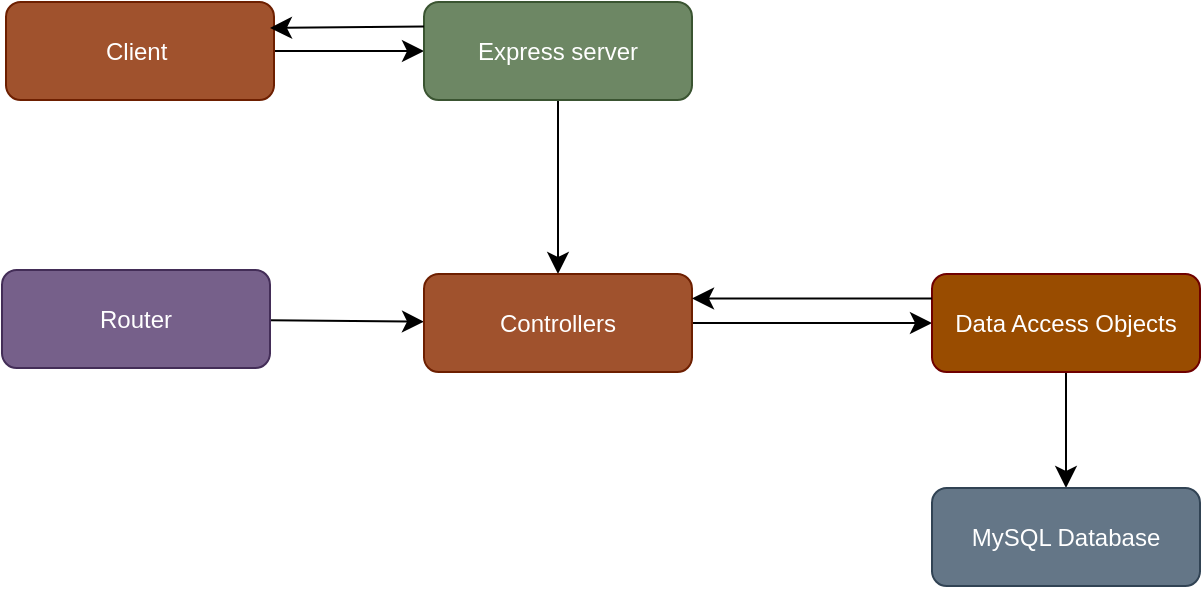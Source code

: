 <mxfile version="24.7.17">
  <diagram name="Page-1" id="M2mS_Xz5BeYHJvoCJpoD">
    <mxGraphModel dx="398" dy="291" grid="0" gridSize="10" guides="1" tooltips="1" connect="1" arrows="1" fold="1" page="0" pageScale="1" pageWidth="850" pageHeight="1100" math="0" shadow="0">
      <root>
        <mxCell id="0" />
        <mxCell id="1" parent="0" />
        <mxCell id="eUehZlpftQXPXXAXQbFS-9" value="" style="edgeStyle=none;curved=1;rounded=0;orthogonalLoop=1;jettySize=auto;html=1;fontSize=12;startSize=8;endSize=8;" edge="1" parent="1" source="eUehZlpftQXPXXAXQbFS-1" target="eUehZlpftQXPXXAXQbFS-3">
          <mxGeometry relative="1" as="geometry" />
        </mxCell>
        <mxCell id="eUehZlpftQXPXXAXQbFS-1" value="Client&amp;nbsp;" style="rounded=1;whiteSpace=wrap;html=1;fillColor=#a0522d;strokeColor=#6D1F00;fontColor=#ffffff;" vertex="1" parent="1">
          <mxGeometry x="145" y="115" width="134" height="49" as="geometry" />
        </mxCell>
        <mxCell id="eUehZlpftQXPXXAXQbFS-15" value="" style="edgeStyle=none;curved=1;rounded=0;orthogonalLoop=1;jettySize=auto;html=1;fontSize=12;startSize=8;endSize=8;" edge="1" parent="1" source="eUehZlpftQXPXXAXQbFS-3" target="eUehZlpftQXPXXAXQbFS-5">
          <mxGeometry relative="1" as="geometry" />
        </mxCell>
        <mxCell id="eUehZlpftQXPXXAXQbFS-3" value="Express server" style="rounded=1;whiteSpace=wrap;html=1;fillColor=#6d8764;strokeColor=#3A5431;fontColor=#ffffff;" vertex="1" parent="1">
          <mxGeometry x="354" y="115" width="134" height="49" as="geometry" />
        </mxCell>
        <mxCell id="eUehZlpftQXPXXAXQbFS-10" value="" style="edgeStyle=none;curved=1;rounded=0;orthogonalLoop=1;jettySize=auto;html=1;fontSize=12;startSize=8;endSize=8;" edge="1" parent="1" source="eUehZlpftQXPXXAXQbFS-4" target="eUehZlpftQXPXXAXQbFS-5">
          <mxGeometry relative="1" as="geometry" />
        </mxCell>
        <mxCell id="eUehZlpftQXPXXAXQbFS-4" value="Router" style="rounded=1;whiteSpace=wrap;html=1;fillColor=#76608a;strokeColor=#432D57;fontColor=#ffffff;" vertex="1" parent="1">
          <mxGeometry x="143" y="249" width="134" height="49" as="geometry" />
        </mxCell>
        <mxCell id="eUehZlpftQXPXXAXQbFS-11" value="" style="edgeStyle=none;curved=1;rounded=0;orthogonalLoop=1;jettySize=auto;html=1;fontSize=12;startSize=8;endSize=8;" edge="1" parent="1" source="eUehZlpftQXPXXAXQbFS-5" target="eUehZlpftQXPXXAXQbFS-6">
          <mxGeometry relative="1" as="geometry" />
        </mxCell>
        <mxCell id="eUehZlpftQXPXXAXQbFS-5" value="Controllers" style="rounded=1;whiteSpace=wrap;html=1;fillColor=#a0522d;strokeColor=#6D1F00;fontColor=#ffffff;" vertex="1" parent="1">
          <mxGeometry x="354" y="251" width="134" height="49" as="geometry" />
        </mxCell>
        <mxCell id="eUehZlpftQXPXXAXQbFS-12" value="" style="edgeStyle=none;curved=1;rounded=0;orthogonalLoop=1;jettySize=auto;html=1;fontSize=12;startSize=8;endSize=8;" edge="1" parent="1" source="eUehZlpftQXPXXAXQbFS-6" target="eUehZlpftQXPXXAXQbFS-8">
          <mxGeometry relative="1" as="geometry" />
        </mxCell>
        <mxCell id="eUehZlpftQXPXXAXQbFS-6" value="Data Access Objects" style="rounded=1;whiteSpace=wrap;html=1;fillColor=#994C00;strokeColor=#6F0000;fontColor=#ffffff;" vertex="1" parent="1">
          <mxGeometry x="608" y="251" width="134" height="49" as="geometry" />
        </mxCell>
        <mxCell id="eUehZlpftQXPXXAXQbFS-8" value="MySQL Database" style="rounded=1;whiteSpace=wrap;html=1;fillColor=#647687;strokeColor=#314354;fontColor=#ffffff;" vertex="1" parent="1">
          <mxGeometry x="608" y="358" width="134" height="49" as="geometry" />
        </mxCell>
        <mxCell id="eUehZlpftQXPXXAXQbFS-13" value="" style="endArrow=classic;html=1;rounded=0;fontSize=12;startSize=8;endSize=8;curved=1;exitX=0;exitY=0.25;exitDx=0;exitDy=0;entryX=1;entryY=0.25;entryDx=0;entryDy=0;" edge="1" parent="1" source="eUehZlpftQXPXXAXQbFS-6" target="eUehZlpftQXPXXAXQbFS-5">
          <mxGeometry width="50" height="50" relative="1" as="geometry">
            <mxPoint x="508" y="317" as="sourcePoint" />
            <mxPoint x="558" y="267" as="targetPoint" />
          </mxGeometry>
        </mxCell>
        <mxCell id="eUehZlpftQXPXXAXQbFS-14" value="" style="endArrow=classic;html=1;rounded=0;fontSize=12;startSize=8;endSize=8;curved=1;exitX=0;exitY=0.25;exitDx=0;exitDy=0;entryX=1;entryY=0.25;entryDx=0;entryDy=0;" edge="1" parent="1" source="eUehZlpftQXPXXAXQbFS-3">
          <mxGeometry width="50" height="50" relative="1" as="geometry">
            <mxPoint x="397" y="128" as="sourcePoint" />
            <mxPoint x="277" y="128" as="targetPoint" />
          </mxGeometry>
        </mxCell>
      </root>
    </mxGraphModel>
  </diagram>
</mxfile>
